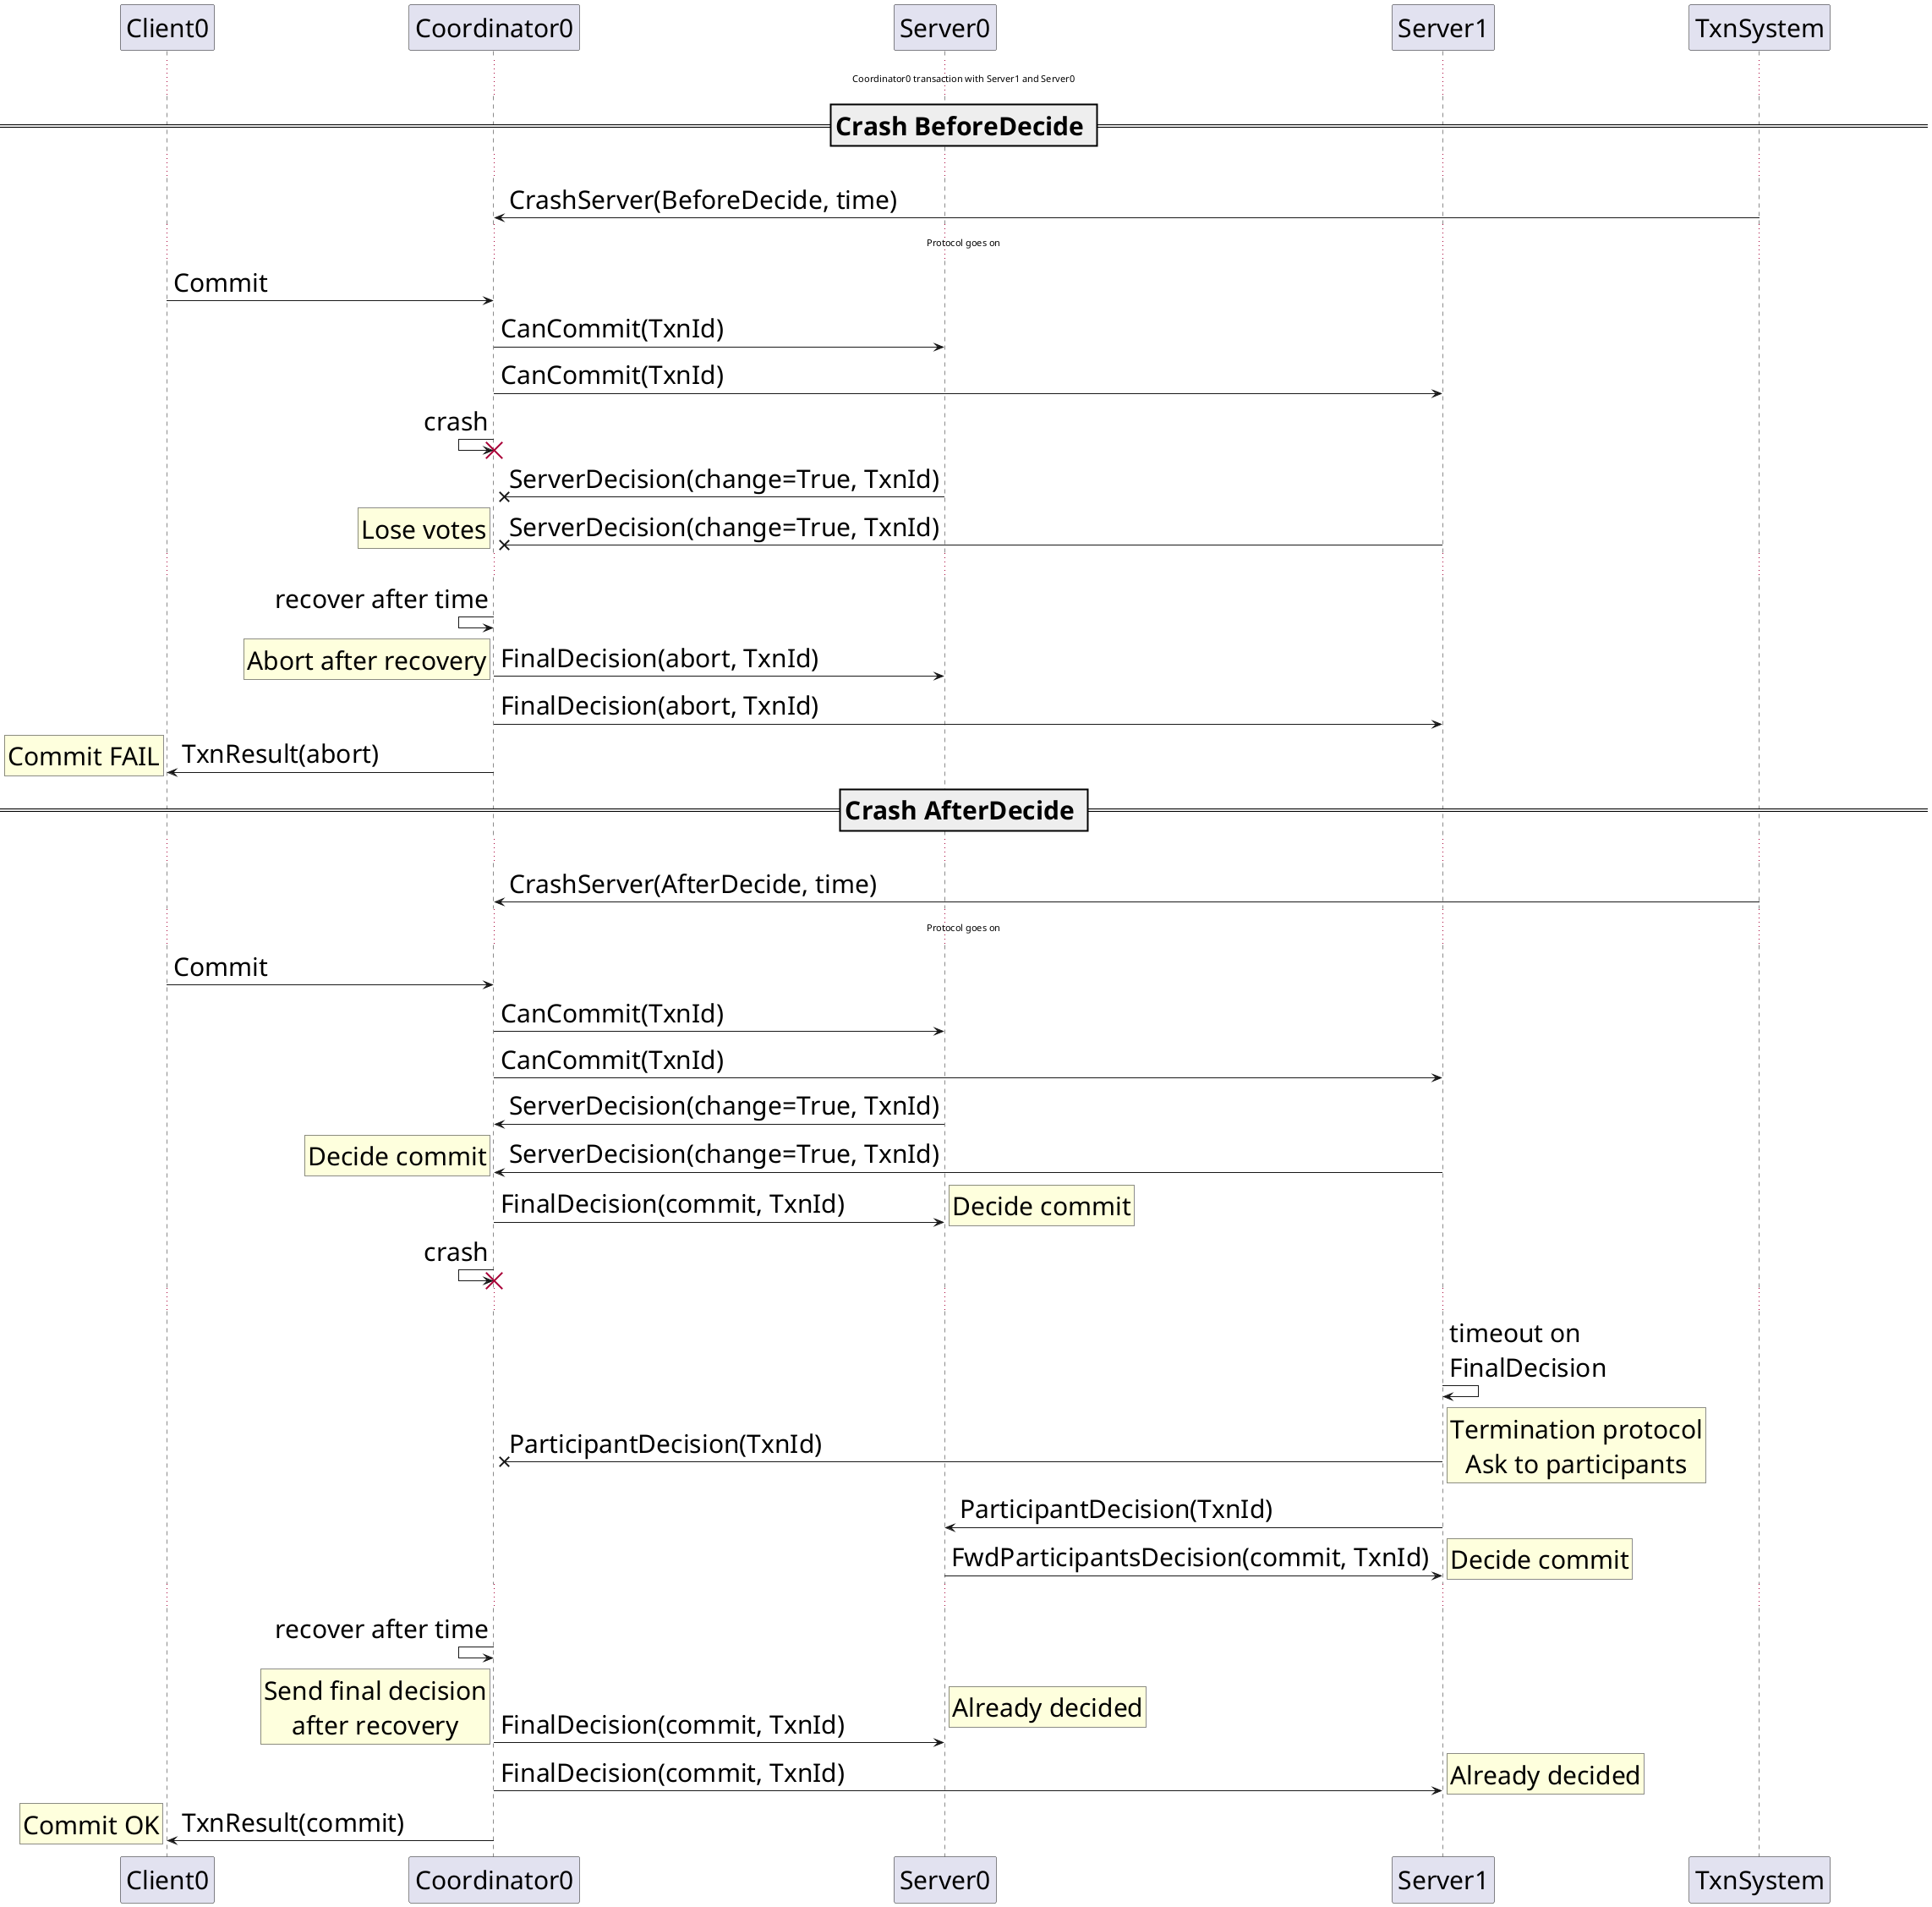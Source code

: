 @startuml Crash Coordinator
skinparam sequenceMessageAlign left
skinparam NoteTextAlignment center

skinparam NoteFontSize 30
skinparam ArrowFontSize 30
skinparam ParticipantFontSize 30
skinparam SequenceDividerFontSize 30
skinparam SequenceDelayFontSize 30

skinparam ParticipantPadding 110


participant Client0
participant Coordinator0
participant Server0
participant Server1
participant TxnSystem

... Coordinator0 transaction with Server1 and Server0 ...
== Crash BeforeDecide ==
...
TxnSystem -> Coordinator0: CrashServer(BeforeDecide, time)
... Protocol goes on ...
Client0 -> Coordinator0: Commit
Coordinator0 -> Server0: CanCommit(TxnId)
Coordinator0 -> Server1: CanCommit(TxnId)

Coordinator0 <- Coordinator0: crash 
destroy Coordinator0

Server0 ->x Coordinator0: ServerDecision(change=True, TxnId)
Server1 ->x Coordinator0: ServerDecision(change=True, TxnId)
rnote left
Lose votes
end note
...
Coordinator0 <- Coordinator0: recover after time

Coordinator0 -> Server0: FinalDecision(abort, TxnId)
rnote left
Abort after recovery
end note
Coordinator0 -> Server1: FinalDecision(abort, TxnId)
Coordinator0 -> Client0: TxnResult(abort)
rnote left
Commit FAIL
end note

== Crash AfterDecide ==
...
TxnSystem -> Coordinator0: CrashServer(AfterDecide, time)
... Protocol goes on ...
Client0 -> Coordinator0: Commit
Coordinator0 -> Server0: CanCommit(TxnId)
Coordinator0 -> Server1: CanCommit(TxnId)
Server0 -> Coordinator0: ServerDecision(change=True, TxnId)
Server1 -> Coordinator0: ServerDecision(change=True, TxnId)
rnote left
Decide commit
end note
Coordinator0 -> Server0: FinalDecision(commit, TxnId)
rnote right
Decide commit
end note
Coordinator0 <- Coordinator0: crash 
destroy Coordinator0
...
Server1 -> Server1: timeout on \nFinalDecision
Server1 ->x Coordinator0: ParticipantDecision(TxnId)
rnote right
Termination protocol
Ask to participants
end note
Server1 -> Server0: ParticipantDecision(TxnId)
Server0 -> Server1: FwdParticipantsDecision(commit, TxnId)
rnote right
Decide commit
end note
...
Coordinator0 <- Coordinator0: recover after time
Coordinator0 -> Server0: FinalDecision(commit, TxnId)
rnote right
Already decided
end note

rnote left
Send final decision
after recovery
end note

Coordinator0 -> Server1: FinalDecision(commit, TxnId)
rnote right
Already decided
end note

Coordinator0 -> Client0: TxnResult(commit)
rnote left
Commit OK
end note

@enduml